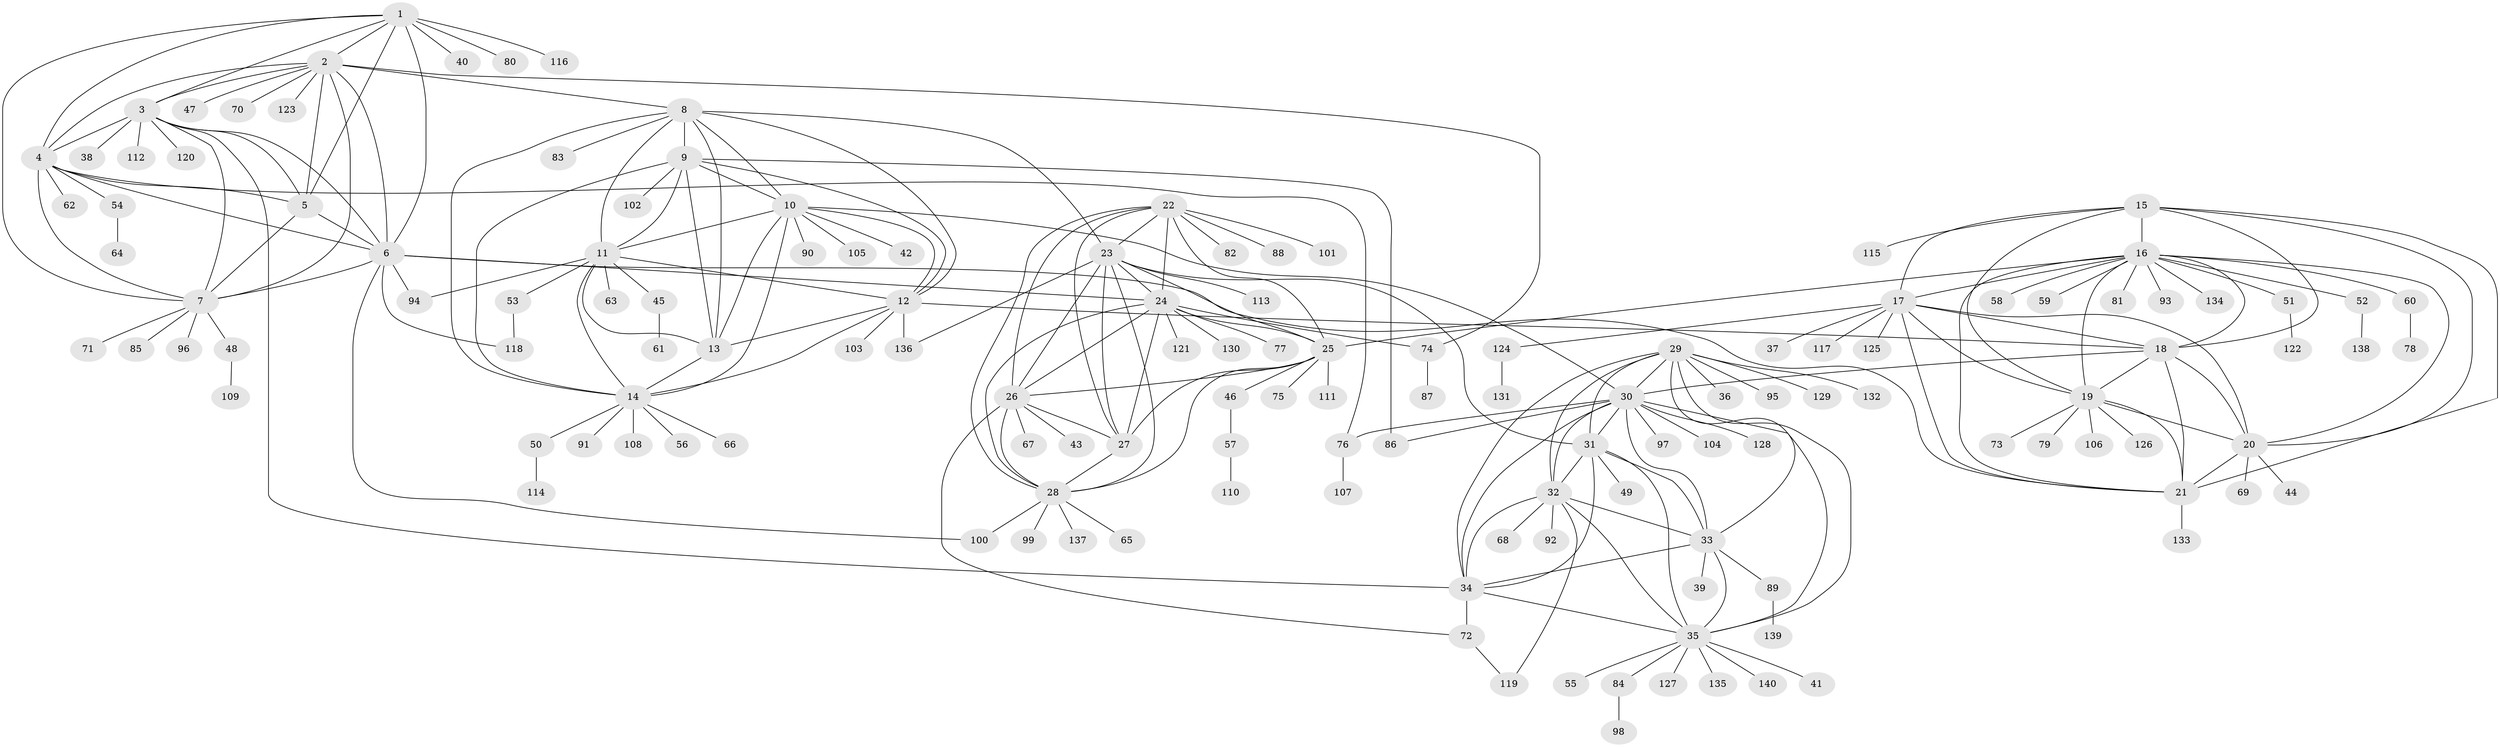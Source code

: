 // coarse degree distribution, {8: 0.03636363636363636, 14: 0.00909090909090909, 9: 0.01818181818181818, 5: 0.03636363636363636, 15: 0.00909090909090909, 10: 0.02727272727272727, 7: 0.045454545454545456, 13: 0.01818181818181818, 11: 0.01818181818181818, 6: 0.00909090909090909, 1: 0.6545454545454545, 2: 0.1, 3: 0.01818181818181818}
// Generated by graph-tools (version 1.1) at 2025/42/03/06/25 10:42:08]
// undirected, 140 vertices, 229 edges
graph export_dot {
graph [start="1"]
  node [color=gray90,style=filled];
  1;
  2;
  3;
  4;
  5;
  6;
  7;
  8;
  9;
  10;
  11;
  12;
  13;
  14;
  15;
  16;
  17;
  18;
  19;
  20;
  21;
  22;
  23;
  24;
  25;
  26;
  27;
  28;
  29;
  30;
  31;
  32;
  33;
  34;
  35;
  36;
  37;
  38;
  39;
  40;
  41;
  42;
  43;
  44;
  45;
  46;
  47;
  48;
  49;
  50;
  51;
  52;
  53;
  54;
  55;
  56;
  57;
  58;
  59;
  60;
  61;
  62;
  63;
  64;
  65;
  66;
  67;
  68;
  69;
  70;
  71;
  72;
  73;
  74;
  75;
  76;
  77;
  78;
  79;
  80;
  81;
  82;
  83;
  84;
  85;
  86;
  87;
  88;
  89;
  90;
  91;
  92;
  93;
  94;
  95;
  96;
  97;
  98;
  99;
  100;
  101;
  102;
  103;
  104;
  105;
  106;
  107;
  108;
  109;
  110;
  111;
  112;
  113;
  114;
  115;
  116;
  117;
  118;
  119;
  120;
  121;
  122;
  123;
  124;
  125;
  126;
  127;
  128;
  129;
  130;
  131;
  132;
  133;
  134;
  135;
  136;
  137;
  138;
  139;
  140;
  1 -- 2;
  1 -- 3;
  1 -- 4;
  1 -- 5;
  1 -- 6;
  1 -- 7;
  1 -- 40;
  1 -- 80;
  1 -- 116;
  2 -- 3;
  2 -- 4;
  2 -- 5;
  2 -- 6;
  2 -- 7;
  2 -- 8;
  2 -- 47;
  2 -- 70;
  2 -- 74;
  2 -- 123;
  3 -- 4;
  3 -- 5;
  3 -- 6;
  3 -- 7;
  3 -- 34;
  3 -- 38;
  3 -- 112;
  3 -- 120;
  4 -- 5;
  4 -- 6;
  4 -- 7;
  4 -- 54;
  4 -- 62;
  4 -- 76;
  5 -- 6;
  5 -- 7;
  6 -- 7;
  6 -- 21;
  6 -- 24;
  6 -- 94;
  6 -- 100;
  6 -- 118;
  7 -- 48;
  7 -- 71;
  7 -- 85;
  7 -- 96;
  8 -- 9;
  8 -- 10;
  8 -- 11;
  8 -- 12;
  8 -- 13;
  8 -- 14;
  8 -- 23;
  8 -- 83;
  9 -- 10;
  9 -- 11;
  9 -- 12;
  9 -- 13;
  9 -- 14;
  9 -- 86;
  9 -- 102;
  10 -- 11;
  10 -- 12;
  10 -- 13;
  10 -- 14;
  10 -- 30;
  10 -- 42;
  10 -- 90;
  10 -- 105;
  11 -- 12;
  11 -- 13;
  11 -- 14;
  11 -- 45;
  11 -- 53;
  11 -- 63;
  11 -- 94;
  12 -- 13;
  12 -- 14;
  12 -- 18;
  12 -- 103;
  12 -- 136;
  13 -- 14;
  14 -- 50;
  14 -- 56;
  14 -- 66;
  14 -- 91;
  14 -- 108;
  15 -- 16;
  15 -- 17;
  15 -- 18;
  15 -- 19;
  15 -- 20;
  15 -- 21;
  15 -- 115;
  16 -- 17;
  16 -- 18;
  16 -- 19;
  16 -- 20;
  16 -- 21;
  16 -- 25;
  16 -- 51;
  16 -- 52;
  16 -- 58;
  16 -- 59;
  16 -- 60;
  16 -- 81;
  16 -- 93;
  16 -- 134;
  17 -- 18;
  17 -- 19;
  17 -- 20;
  17 -- 21;
  17 -- 37;
  17 -- 117;
  17 -- 124;
  17 -- 125;
  18 -- 19;
  18 -- 20;
  18 -- 21;
  18 -- 30;
  19 -- 20;
  19 -- 21;
  19 -- 73;
  19 -- 79;
  19 -- 106;
  19 -- 126;
  20 -- 21;
  20 -- 44;
  20 -- 69;
  21 -- 133;
  22 -- 23;
  22 -- 24;
  22 -- 25;
  22 -- 26;
  22 -- 27;
  22 -- 28;
  22 -- 82;
  22 -- 88;
  22 -- 101;
  23 -- 24;
  23 -- 25;
  23 -- 26;
  23 -- 27;
  23 -- 28;
  23 -- 31;
  23 -- 113;
  23 -- 136;
  24 -- 25;
  24 -- 26;
  24 -- 27;
  24 -- 28;
  24 -- 74;
  24 -- 77;
  24 -- 121;
  24 -- 130;
  25 -- 26;
  25 -- 27;
  25 -- 28;
  25 -- 46;
  25 -- 75;
  25 -- 111;
  26 -- 27;
  26 -- 28;
  26 -- 43;
  26 -- 67;
  26 -- 72;
  27 -- 28;
  28 -- 65;
  28 -- 99;
  28 -- 100;
  28 -- 137;
  29 -- 30;
  29 -- 31;
  29 -- 32;
  29 -- 33;
  29 -- 34;
  29 -- 35;
  29 -- 36;
  29 -- 95;
  29 -- 129;
  29 -- 132;
  30 -- 31;
  30 -- 32;
  30 -- 33;
  30 -- 34;
  30 -- 35;
  30 -- 76;
  30 -- 86;
  30 -- 97;
  30 -- 104;
  30 -- 128;
  31 -- 32;
  31 -- 33;
  31 -- 34;
  31 -- 35;
  31 -- 49;
  32 -- 33;
  32 -- 34;
  32 -- 35;
  32 -- 68;
  32 -- 92;
  32 -- 119;
  33 -- 34;
  33 -- 35;
  33 -- 39;
  33 -- 89;
  34 -- 35;
  34 -- 72;
  35 -- 41;
  35 -- 55;
  35 -- 84;
  35 -- 127;
  35 -- 135;
  35 -- 140;
  45 -- 61;
  46 -- 57;
  48 -- 109;
  50 -- 114;
  51 -- 122;
  52 -- 138;
  53 -- 118;
  54 -- 64;
  57 -- 110;
  60 -- 78;
  72 -- 119;
  74 -- 87;
  76 -- 107;
  84 -- 98;
  89 -- 139;
  124 -- 131;
}
